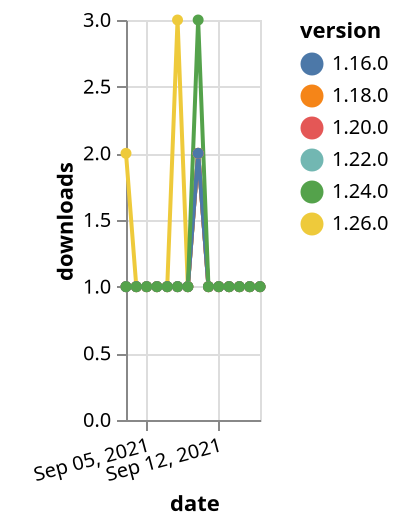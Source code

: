 {"$schema": "https://vega.github.io/schema/vega-lite/v5.json", "description": "A simple bar chart with embedded data.", "data": {"values": [{"date": "2021-09-03", "total": 204, "delta": 1, "version": "1.18.0"}, {"date": "2021-09-04", "total": 205, "delta": 1, "version": "1.18.0"}, {"date": "2021-09-05", "total": 206, "delta": 1, "version": "1.18.0"}, {"date": "2021-09-06", "total": 207, "delta": 1, "version": "1.18.0"}, {"date": "2021-09-07", "total": 208, "delta": 1, "version": "1.18.0"}, {"date": "2021-09-08", "total": 209, "delta": 1, "version": "1.18.0"}, {"date": "2021-09-09", "total": 210, "delta": 1, "version": "1.18.0"}, {"date": "2021-09-10", "total": 212, "delta": 2, "version": "1.18.0"}, {"date": "2021-09-11", "total": 213, "delta": 1, "version": "1.18.0"}, {"date": "2021-09-12", "total": 214, "delta": 1, "version": "1.18.0"}, {"date": "2021-09-13", "total": 215, "delta": 1, "version": "1.18.0"}, {"date": "2021-09-14", "total": 216, "delta": 1, "version": "1.18.0"}, {"date": "2021-09-15", "total": 217, "delta": 1, "version": "1.18.0"}, {"date": "2021-09-16", "total": 218, "delta": 1, "version": "1.18.0"}, {"date": "2021-09-03", "total": 174, "delta": 1, "version": "1.22.0"}, {"date": "2021-09-04", "total": 175, "delta": 1, "version": "1.22.0"}, {"date": "2021-09-05", "total": 176, "delta": 1, "version": "1.22.0"}, {"date": "2021-09-06", "total": 177, "delta": 1, "version": "1.22.0"}, {"date": "2021-09-07", "total": 178, "delta": 1, "version": "1.22.0"}, {"date": "2021-09-08", "total": 179, "delta": 1, "version": "1.22.0"}, {"date": "2021-09-09", "total": 180, "delta": 1, "version": "1.22.0"}, {"date": "2021-09-10", "total": 182, "delta": 2, "version": "1.22.0"}, {"date": "2021-09-11", "total": 183, "delta": 1, "version": "1.22.0"}, {"date": "2021-09-12", "total": 184, "delta": 1, "version": "1.22.0"}, {"date": "2021-09-13", "total": 185, "delta": 1, "version": "1.22.0"}, {"date": "2021-09-14", "total": 186, "delta": 1, "version": "1.22.0"}, {"date": "2021-09-15", "total": 187, "delta": 1, "version": "1.22.0"}, {"date": "2021-09-16", "total": 188, "delta": 1, "version": "1.22.0"}, {"date": "2021-09-03", "total": 125, "delta": 2, "version": "1.26.0"}, {"date": "2021-09-04", "total": 126, "delta": 1, "version": "1.26.0"}, {"date": "2021-09-05", "total": 127, "delta": 1, "version": "1.26.0"}, {"date": "2021-09-06", "total": 128, "delta": 1, "version": "1.26.0"}, {"date": "2021-09-07", "total": 129, "delta": 1, "version": "1.26.0"}, {"date": "2021-09-08", "total": 132, "delta": 3, "version": "1.26.0"}, {"date": "2021-09-09", "total": 133, "delta": 1, "version": "1.26.0"}, {"date": "2021-09-10", "total": 135, "delta": 2, "version": "1.26.0"}, {"date": "2021-09-11", "total": 136, "delta": 1, "version": "1.26.0"}, {"date": "2021-09-12", "total": 137, "delta": 1, "version": "1.26.0"}, {"date": "2021-09-13", "total": 138, "delta": 1, "version": "1.26.0"}, {"date": "2021-09-14", "total": 139, "delta": 1, "version": "1.26.0"}, {"date": "2021-09-15", "total": 140, "delta": 1, "version": "1.26.0"}, {"date": "2021-09-16", "total": 141, "delta": 1, "version": "1.26.0"}, {"date": "2021-09-03", "total": 199, "delta": 1, "version": "1.20.0"}, {"date": "2021-09-04", "total": 200, "delta": 1, "version": "1.20.0"}, {"date": "2021-09-05", "total": 201, "delta": 1, "version": "1.20.0"}, {"date": "2021-09-06", "total": 202, "delta": 1, "version": "1.20.0"}, {"date": "2021-09-07", "total": 203, "delta": 1, "version": "1.20.0"}, {"date": "2021-09-08", "total": 204, "delta": 1, "version": "1.20.0"}, {"date": "2021-09-09", "total": 205, "delta": 1, "version": "1.20.0"}, {"date": "2021-09-10", "total": 207, "delta": 2, "version": "1.20.0"}, {"date": "2021-09-11", "total": 208, "delta": 1, "version": "1.20.0"}, {"date": "2021-09-12", "total": 209, "delta": 1, "version": "1.20.0"}, {"date": "2021-09-13", "total": 210, "delta": 1, "version": "1.20.0"}, {"date": "2021-09-14", "total": 211, "delta": 1, "version": "1.20.0"}, {"date": "2021-09-15", "total": 212, "delta": 1, "version": "1.20.0"}, {"date": "2021-09-16", "total": 213, "delta": 1, "version": "1.20.0"}, {"date": "2021-09-03", "total": 253, "delta": 1, "version": "1.16.0"}, {"date": "2021-09-04", "total": 254, "delta": 1, "version": "1.16.0"}, {"date": "2021-09-05", "total": 255, "delta": 1, "version": "1.16.0"}, {"date": "2021-09-06", "total": 256, "delta": 1, "version": "1.16.0"}, {"date": "2021-09-07", "total": 257, "delta": 1, "version": "1.16.0"}, {"date": "2021-09-08", "total": 258, "delta": 1, "version": "1.16.0"}, {"date": "2021-09-09", "total": 259, "delta": 1, "version": "1.16.0"}, {"date": "2021-09-10", "total": 261, "delta": 2, "version": "1.16.0"}, {"date": "2021-09-11", "total": 262, "delta": 1, "version": "1.16.0"}, {"date": "2021-09-12", "total": 263, "delta": 1, "version": "1.16.0"}, {"date": "2021-09-13", "total": 264, "delta": 1, "version": "1.16.0"}, {"date": "2021-09-14", "total": 265, "delta": 1, "version": "1.16.0"}, {"date": "2021-09-15", "total": 266, "delta": 1, "version": "1.16.0"}, {"date": "2021-09-16", "total": 267, "delta": 1, "version": "1.16.0"}, {"date": "2021-09-03", "total": 205, "delta": 1, "version": "1.24.0"}, {"date": "2021-09-04", "total": 206, "delta": 1, "version": "1.24.0"}, {"date": "2021-09-05", "total": 207, "delta": 1, "version": "1.24.0"}, {"date": "2021-09-06", "total": 208, "delta": 1, "version": "1.24.0"}, {"date": "2021-09-07", "total": 209, "delta": 1, "version": "1.24.0"}, {"date": "2021-09-08", "total": 210, "delta": 1, "version": "1.24.0"}, {"date": "2021-09-09", "total": 211, "delta": 1, "version": "1.24.0"}, {"date": "2021-09-10", "total": 214, "delta": 3, "version": "1.24.0"}, {"date": "2021-09-11", "total": 215, "delta": 1, "version": "1.24.0"}, {"date": "2021-09-12", "total": 216, "delta": 1, "version": "1.24.0"}, {"date": "2021-09-13", "total": 217, "delta": 1, "version": "1.24.0"}, {"date": "2021-09-14", "total": 218, "delta": 1, "version": "1.24.0"}, {"date": "2021-09-15", "total": 219, "delta": 1, "version": "1.24.0"}, {"date": "2021-09-16", "total": 220, "delta": 1, "version": "1.24.0"}]}, "width": "container", "mark": {"type": "line", "point": {"filled": true}}, "encoding": {"x": {"field": "date", "type": "temporal", "timeUnit": "yearmonthdate", "title": "date", "axis": {"labelAngle": -15}}, "y": {"field": "delta", "type": "quantitative", "title": "downloads"}, "color": {"field": "version", "type": "nominal"}, "tooltip": {"field": "delta"}}}
